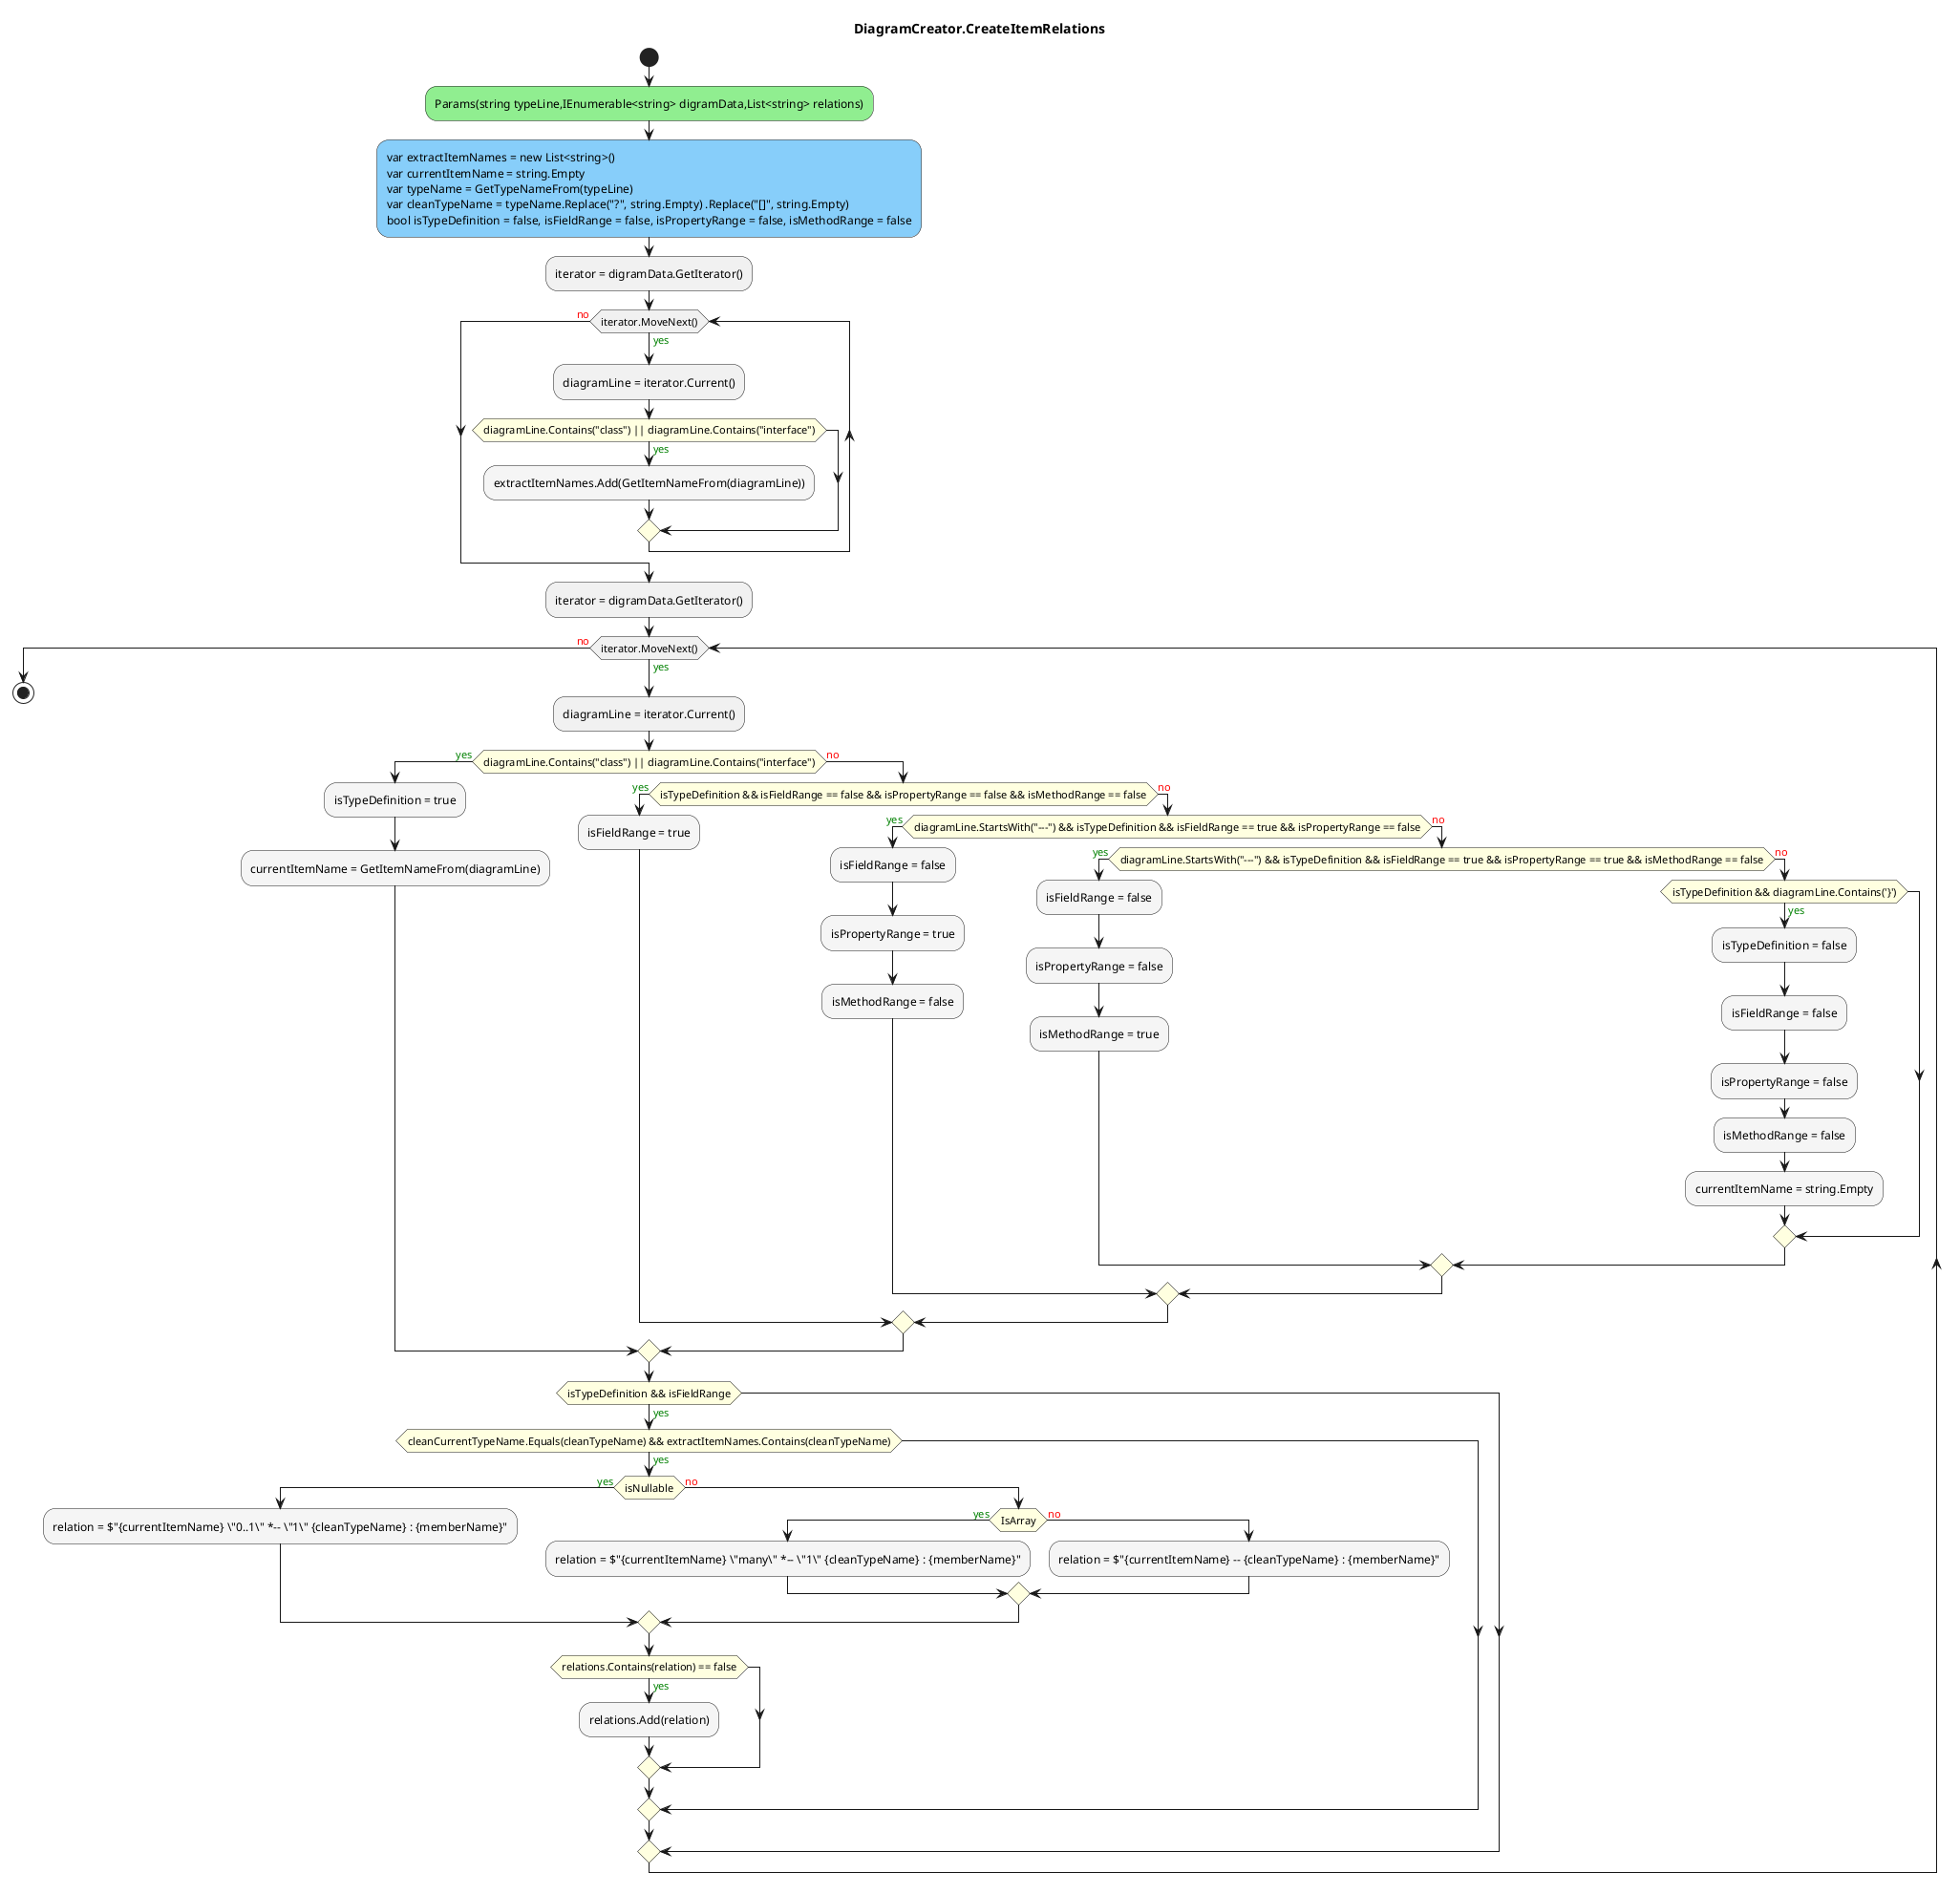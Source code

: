 @startuml DiagramCreator.CreateItemRelations
title DiagramCreator.CreateItemRelations
start
#LightGreen:Params(string typeLine,IEnumerable<string> digramData,List<string> relations);
#LightSkyBlue:var extractItemNames = new List<string>()\nvar currentItemName = string.Empty\nvar typeName = GetTypeNameFrom(typeLine)\nvar cleanTypeName = typeName.Replace("?", string.Empty) .Replace("[]", string.Empty)\nbool isTypeDefinition = false, isFieldRange = false, isPropertyRange = false, isMethodRange = false;
:iterator = digramData.GetIterator();
while (iterator.MoveNext()) is (<color:green>yes)
  :diagramLine = iterator.Current();
    #LightYellow:if (diagramLine.Contains("class") || diagramLine.Contains("interface")) then (<color:green>yes)
      #WhiteSmoke:extractItemNames.Add(GetItemNameFrom(diagramLine));
    endif
endwhile (<color:red>no)
:iterator = digramData.GetIterator();
while (iterator.MoveNext()) is (<color:green>yes)
  :diagramLine = iterator.Current();
    #LightYellow:if (diagramLine.Contains("class") || diagramLine.Contains("interface")) then (<color:green>yes)
      #WhiteSmoke:isTypeDefinition = true;
      #WhiteSmoke:currentItemName = GetItemNameFrom(diagramLine);
      else (<color:red>no)
        #LightYellow:if (isTypeDefinition && isFieldRange == false && isPropertyRange == false && isMethodRange == false) then (<color:green>yes)
          #WhiteSmoke:isFieldRange = true;
          else (<color:red>no)
            #LightYellow:if (diagramLine.StartsWith("---") && isTypeDefinition && isFieldRange == true && isPropertyRange == false) then (<color:green>yes)
              #WhiteSmoke:isFieldRange = false;
              #WhiteSmoke:isPropertyRange = true;
              #WhiteSmoke:isMethodRange = false;
              else (<color:red>no)
                #LightYellow:if (diagramLine.StartsWith("---") && isTypeDefinition && isFieldRange == true && isPropertyRange == true && isMethodRange == false) then (<color:green>yes)
                  #WhiteSmoke:isFieldRange = false;
                  #WhiteSmoke:isPropertyRange = false;
                  #WhiteSmoke:isMethodRange = true;
                  else (<color:red>no)
                    #LightYellow:if (isTypeDefinition && diagramLine.Contains('}')) then (<color:green>yes)
                      #WhiteSmoke:isTypeDefinition = false;
                      #WhiteSmoke:isFieldRange = false;
                      #WhiteSmoke:isPropertyRange = false;
                      #WhiteSmoke:isMethodRange = false;
                      #WhiteSmoke:currentItemName = string.Empty;
                    endif
                endif
            endif
        endif
    endif
    #LightYellow:if (isTypeDefinition && isFieldRange) then (<color:green>yes)
      #LightYellow:if (cleanCurrentTypeName.Equals(cleanTypeName) && extractItemNames.Contains(cleanTypeName)) then (<color:green>yes)
        #LightYellow:if (isNullable) then (<color:green>yes)
          #WhiteSmoke:relation = $"{currentItemName} \"0..1\" *-- \"1\" {cleanTypeName} : {memberName}";
          else (<color:red>no)
            #LightYellow:if (IsArray) then (<color:green>yes)
              #WhiteSmoke:relation = $"{currentItemName} \"many\" *-- \"1\" {cleanTypeName} : {memberName}";
              else (<color:red>no)
                #WhiteSmoke:relation = $"{currentItemName} -- {cleanTypeName} : {memberName}";
            endif
        endif
        #LightYellow:if (relations.Contains(relation) == false) then (<color:green>yes)
          #WhiteSmoke:relations.Add(relation);
        endif
      endif
    endif
endwhile (<color:red>no)
stop
@enduml
